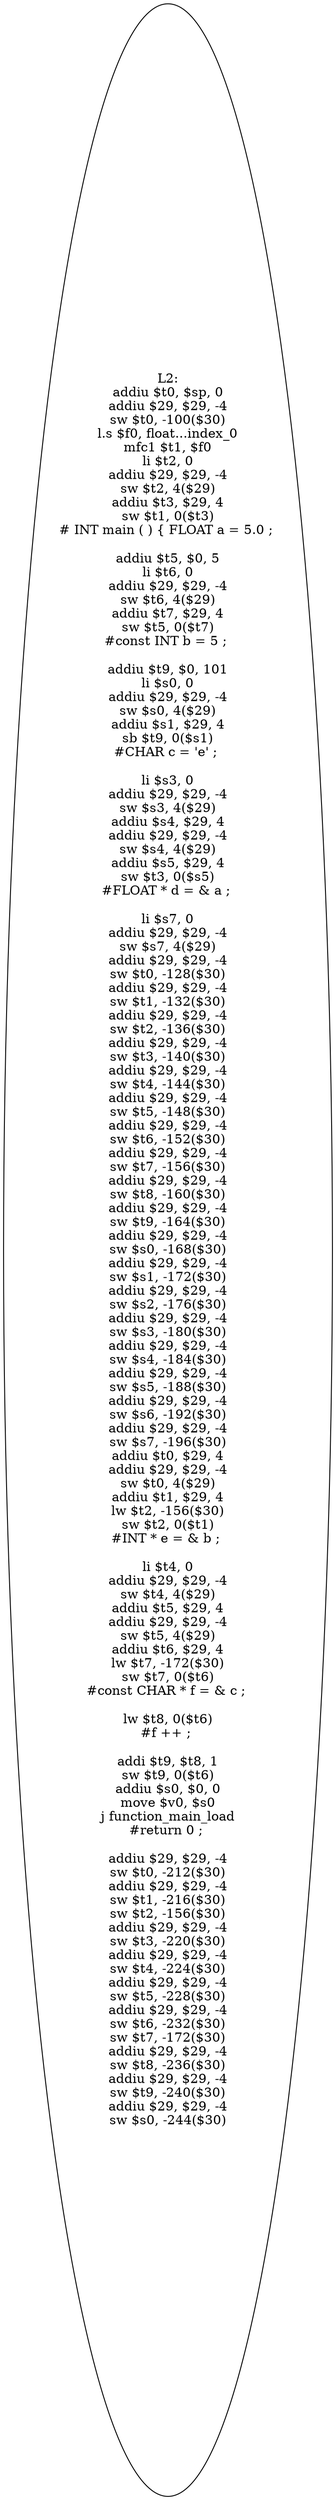 digraph AST {
  "125702256126864" [label="L2:
addiu $t0, $sp, 0
addiu $29, $29, -4
sw $t0, -100($30)
l.s $f0, float...index_0
mfc1 $t1, $f0
li $t2, 0
addiu $29, $29, -4
sw $t2, 4($29)
addiu $t3, $29, 4
sw $t1, 0($t3)
# INT main ( ) { FLOAT a = 5.0 ; 

addiu $t5, $0, 5
li $t6, 0
addiu $29, $29, -4
sw $t6, 4($29)
addiu $t7, $29, 4
sw $t5, 0($t7)
#const INT b = 5 ; 

addiu $t9, $0, 101
li $s0, 0
addiu $29, $29, -4
sw $s0, 4($29)
addiu $s1, $29, 4
sb $t9, 0($s1)
#CHAR c = 'e' ; 

li $s3, 0
addiu $29, $29, -4
sw $s3, 4($29)
addiu $s4, $29, 4
addiu $29, $29, -4
sw $s4, 4($29)
addiu $s5, $29, 4
sw $t3, 0($s5)
#FLOAT * d = & a ; 

li $s7, 0
addiu $29, $29, -4
sw $s7, 4($29)
addiu $29, $29, -4
sw $t0, -128($30)
addiu $29, $29, -4
sw $t1, -132($30)
addiu $29, $29, -4
sw $t2, -136($30)
addiu $29, $29, -4
sw $t3, -140($30)
addiu $29, $29, -4
sw $t4, -144($30)
addiu $29, $29, -4
sw $t5, -148($30)
addiu $29, $29, -4
sw $t6, -152($30)
addiu $29, $29, -4
sw $t7, -156($30)
addiu $29, $29, -4
sw $t8, -160($30)
addiu $29, $29, -4
sw $t9, -164($30)
addiu $29, $29, -4
sw $s0, -168($30)
addiu $29, $29, -4
sw $s1, -172($30)
addiu $29, $29, -4
sw $s2, -176($30)
addiu $29, $29, -4
sw $s3, -180($30)
addiu $29, $29, -4
sw $s4, -184($30)
addiu $29, $29, -4
sw $s5, -188($30)
addiu $29, $29, -4
sw $s6, -192($30)
addiu $29, $29, -4
sw $s7, -196($30)
addiu $t0, $29, 4
addiu $29, $29, -4
sw $t0, 4($29)
addiu $t1, $29, 4
lw $t2, -156($30)
sw $t2, 0($t1)
#INT * e = & b ; 

li $t4, 0
addiu $29, $29, -4
sw $t4, 4($29)
addiu $t5, $29, 4
addiu $29, $29, -4
sw $t5, 4($29)
addiu $t6, $29, 4
lw $t7, -172($30)
sw $t7, 0($t6)
#const CHAR * f = & c ; 

lw $t8, 0($t6)
#f ++ ; 

addi $t9, $t8, 1
sw $t9, 0($t6)
addiu $s0, $0, 0
move $v0, $s0
j function_main_load
#return 0 ; 

addiu $29, $29, -4
sw $t0, -212($30)
addiu $29, $29, -4
sw $t1, -216($30)
sw $t2, -156($30)
addiu $29, $29, -4
sw $t3, -220($30)
addiu $29, $29, -4
sw $t4, -224($30)
addiu $29, $29, -4
sw $t5, -228($30)
addiu $29, $29, -4
sw $t6, -232($30)
sw $t7, -172($30)
addiu $29, $29, -4
sw $t8, -236($30)
addiu $29, $29, -4
sw $t9, -240($30)
addiu $29, $29, -4
sw $s0, -244($30)
"];
}
